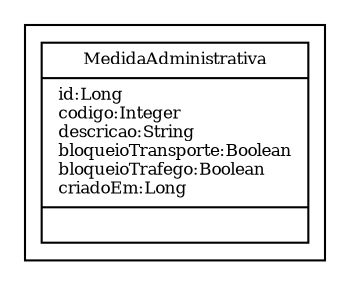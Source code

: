 digraph G{
fontname = "Times-Roman"
fontsize = 8

node [
        fontname = "Times-Roman"
        fontsize = 8
        shape = "record"
]

edge [
        fontname = "Times-Roman"
        fontsize = 8
]

subgraph clusterMEDIDAS_ADMINISTRATIVAS
{
MedidaAdministrativa [label = "{MedidaAdministrativa|id:Long\lcodigo:Integer\ldescricao:String\lbloqueioTransporte:Boolean\lbloqueioTrafego:Boolean\lcriadoEm:Long\l|\l}"]
}
}
